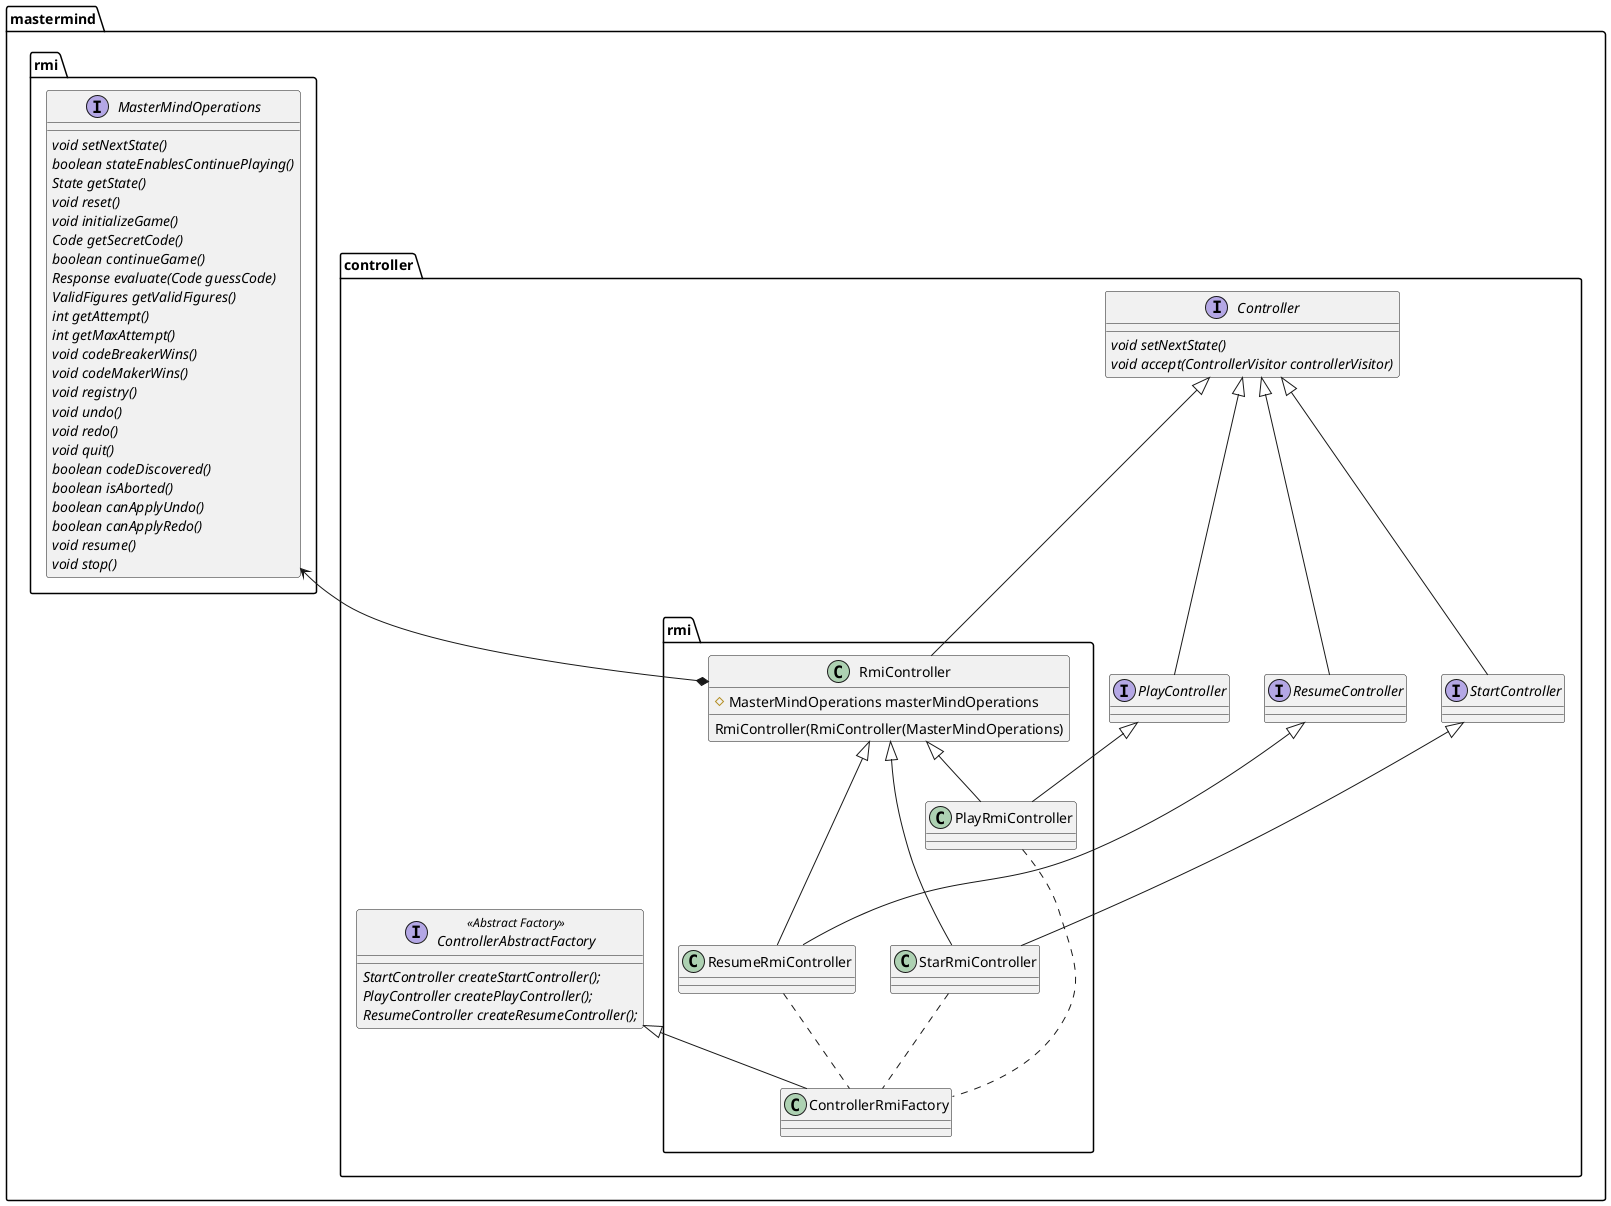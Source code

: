 @startuml

package mastermind.controller {
   interface Controller {
      {abstract} void setNextState()
      {abstract} void accept(ControllerVisitor controllerVisitor)
   }

   interface ControllerAbstractFactory <<Abstract Factory>> {
      {abstract}StartController createStartController();
      {abstract}PlayController createPlayController();
      {abstract}ResumeController createResumeController();
   }

   interface StartController

   interface PlayController

   interface ResumeController

   Controller <|-- StartController
   Controller <|-- PlayController
   Controller <|-- ResumeController
}

package mastermind.controller.rmi {
   interface  mastermind.rmi.MasterMindOperations {
      {abstract}void setNextState()
      {abstract}boolean stateEnablesContinuePlaying()
      {abstract}State getState()
      {abstract}void reset()
      {abstract}void initializeGame()
      {abstract}Code getSecretCode()
      {abstract}boolean continueGame()
      {abstract}Response evaluate(Code guessCode)
      {abstract}ValidFigures getValidFigures()
      {abstract}int getAttempt()
      {abstract}int getMaxAttempt()
      {abstract}void codeBreakerWins()
      {abstract}void codeMakerWins()
      {abstract}void registry()
      {abstract}void undo()
      {abstract}void redo()
      {abstract}void quit()
      {abstract}boolean codeDiscovered()
      {abstract}boolean isAborted()
      {abstract}boolean canApplyUndo()
      {abstract}boolean canApplyRedo()
      {abstract}void resume()
      {abstract}void stop()
   }
   class RmiController {
      #MasterMindOperations masterMindOperations
      RmiController(RmiController(MasterMindOperations)
   }

   RmiController *-up-> mastermind.rmi.MasterMindOperations

   class StarRmiController
   class PlayRmiController
   class ResumeRmiController

   ControllerAbstractFactory <|-- ControllerRmiFactory

   ControllerRmiFactory .up. StarRmiController
   ControllerRmiFactory .up. PlayRmiController
   ControllerRmiFactory .up. ResumeRmiController

   RmiController <|-down-- StarRmiController
   RmiController <|-down- PlayRmiController
   RmiController <|-down-- ResumeRmiController

   StartController <|-down- StarRmiController
   PlayController <|-down- PlayRmiController
   ResumeController <|-down- ResumeRmiController
}


Controller <|-down- RmiController

@enduml

